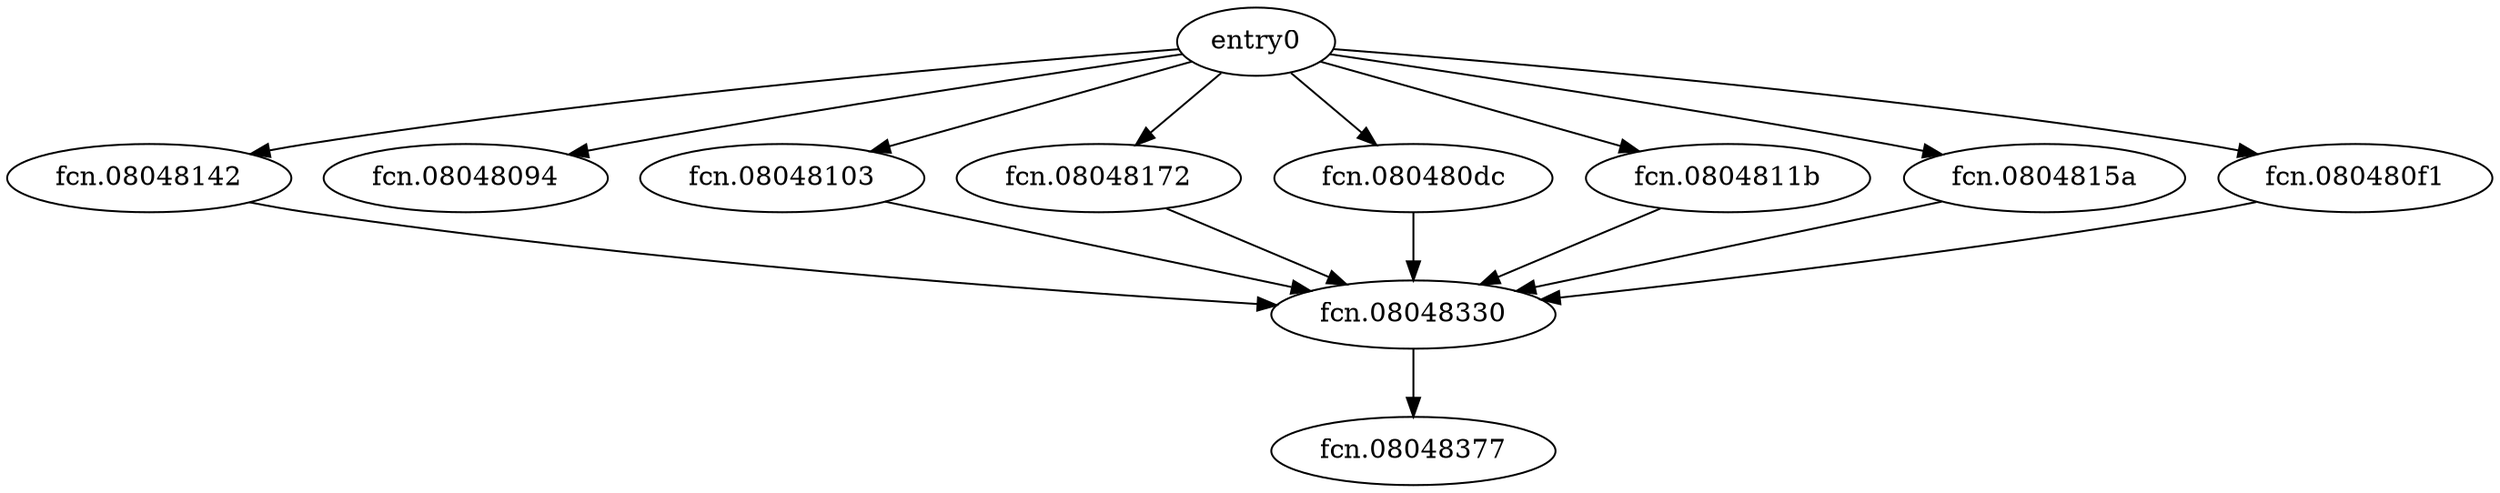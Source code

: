 digraph code {
  "0x08048324" [label="entry0"];
  "0x08048324" -> "0x08048142";
  "0x08048142" [label="fcn.08048142"];
  "0x08048324" -> "0x08048094";
  "0x08048094" [label="fcn.08048094"];
  "0x08048324" -> "0x08048103";
  "0x08048103" [label="fcn.08048103"];
  "0x08048324" -> "0x08048172";
  "0x08048172" [label="fcn.08048172"];
  "0x08048324" -> "0x080480dc";
  "0x080480dc" [label="fcn.080480dc"];
  "0x08048324" -> "0x0804811b";
  "0x0804811b" [label="fcn.0804811b"];
  "0x08048324" -> "0x0804815a";
  "0x0804815a" [label="fcn.0804815a"];
  "0x08048324" -> "0x080480f1";
  "0x080480f1" [label="fcn.080480f1"];
  "0x08048330" [label="fcn.08048330"];
  "0x08048330" -> "0x08048377";
  "0x08048377" [label="fcn.08048377"];
  "0x08048142" [label="fcn.08048142"];
  "0x08048142" -> "0x08048330";
  "0x08048330" [label="fcn.08048330"];
  "0x08048103" [label="fcn.08048103"];
  "0x08048103" -> "0x08048330";
  "0x08048330" [label="fcn.08048330"];
  "0x08048172" [label="fcn.08048172"];
  "0x08048172" -> "0x08048330";
  "0x08048330" [label="fcn.08048330"];
  "0x080480dc" [label="fcn.080480dc"];
  "0x080480dc" -> "0x08048330";
  "0x08048330" [label="fcn.08048330"];
  "0x0804811b" [label="fcn.0804811b"];
  "0x0804811b" -> "0x08048330";
  "0x08048330" [label="fcn.08048330"];
  "0x0804815a" [label="fcn.0804815a"];
  "0x0804815a" -> "0x08048330";
  "0x08048330" [label="fcn.08048330"];
  "0x080480f1" [label="fcn.080480f1"];
  "0x080480f1" -> "0x08048330";
  "0x08048330" [label="fcn.08048330"];
}